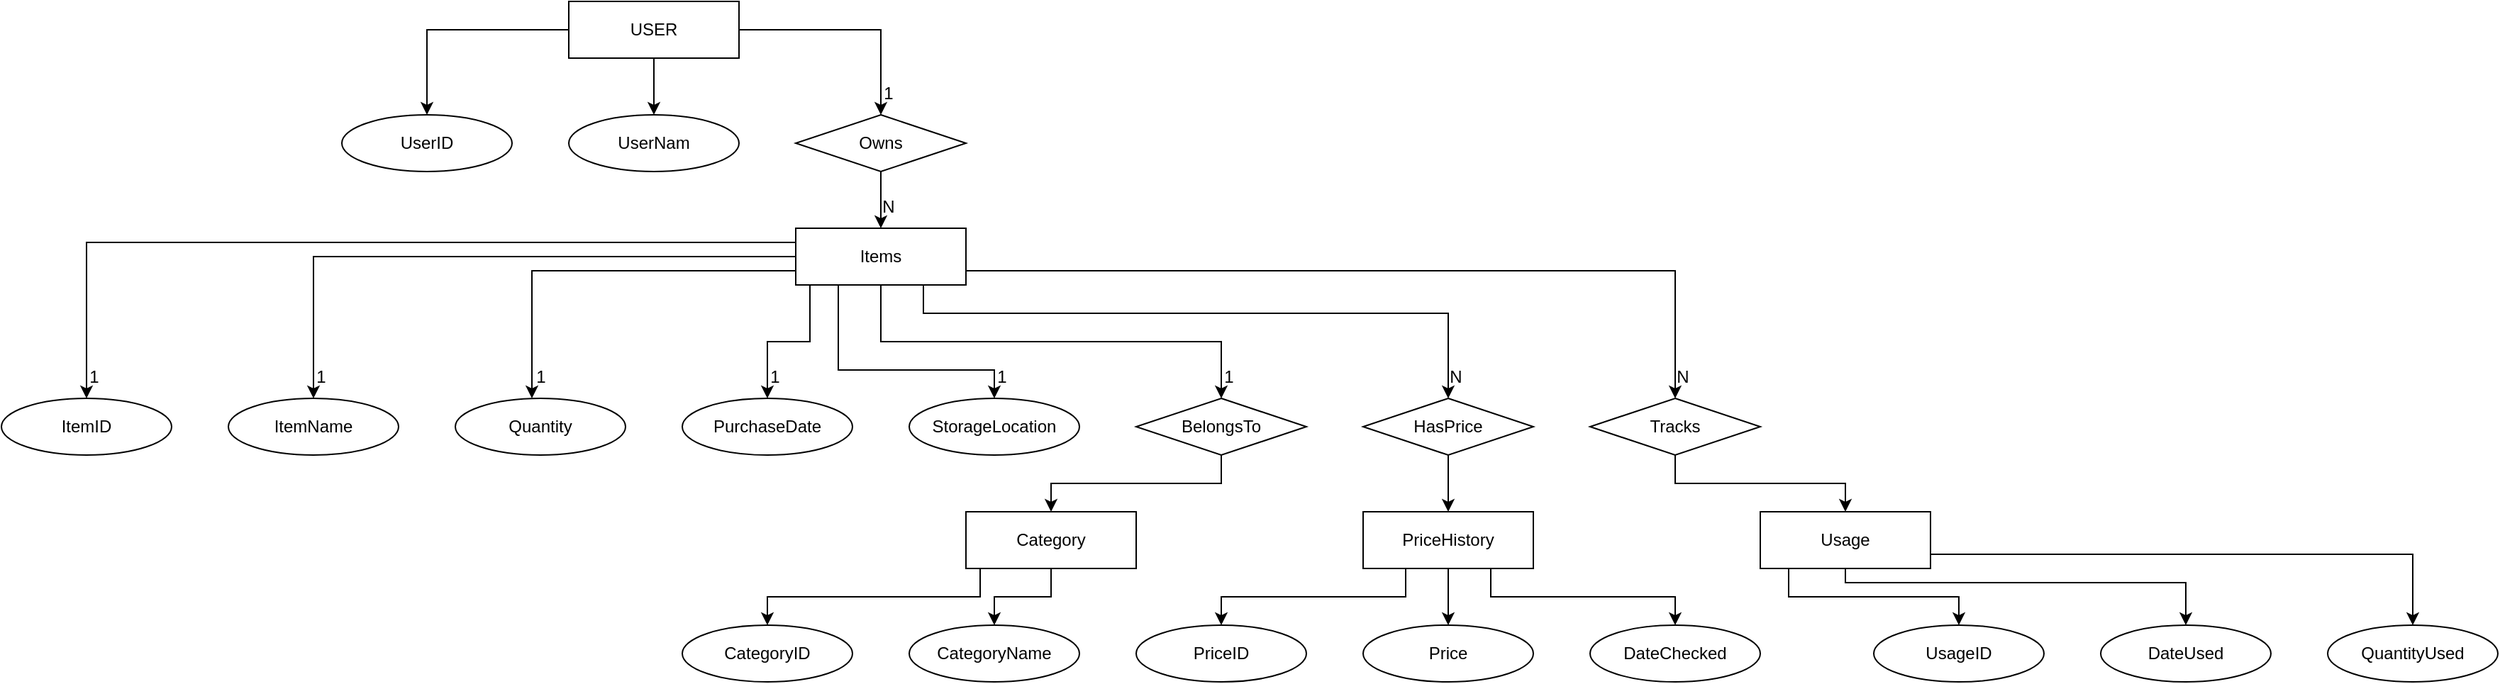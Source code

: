<mxfile version="26.0.10">
  <diagram name="Page-1" id="3lnaKKQOZtjAez9t07IL">
    <mxGraphModel dx="2427" dy="1058" grid="1" gridSize="10" guides="1" tooltips="1" connect="1" arrows="1" fold="1" page="1" pageScale="1" pageWidth="850" pageHeight="1100" math="0" shadow="0">
      <root>
        <mxCell id="0" />
        <mxCell id="1" parent="0" />
        <mxCell id="MjkCWfM-LNGeo4nKaT_e-15" style="edgeStyle=orthogonalEdgeStyle;rounded=0;orthogonalLoop=1;jettySize=auto;html=1;entryX=0.5;entryY=0;entryDx=0;entryDy=0;" edge="1" parent="1" source="MjkCWfM-LNGeo4nKaT_e-9" target="MjkCWfM-LNGeo4nKaT_e-11">
          <mxGeometry relative="1" as="geometry" />
        </mxCell>
        <mxCell id="MjkCWfM-LNGeo4nKaT_e-16" value="" style="edgeStyle=orthogonalEdgeStyle;rounded=0;orthogonalLoop=1;jettySize=auto;html=1;" edge="1" parent="1" source="MjkCWfM-LNGeo4nKaT_e-9" target="MjkCWfM-LNGeo4nKaT_e-10">
          <mxGeometry relative="1" as="geometry" />
        </mxCell>
        <mxCell id="MjkCWfM-LNGeo4nKaT_e-17" style="edgeStyle=orthogonalEdgeStyle;rounded=0;orthogonalLoop=1;jettySize=auto;html=1;entryX=0.5;entryY=0;entryDx=0;entryDy=0;" edge="1" parent="1" source="MjkCWfM-LNGeo4nKaT_e-9" target="MjkCWfM-LNGeo4nKaT_e-14">
          <mxGeometry relative="1" as="geometry" />
        </mxCell>
        <mxCell id="MjkCWfM-LNGeo4nKaT_e-9" value="USER" style="rounded=0;whiteSpace=wrap;html=1;" vertex="1" parent="1">
          <mxGeometry x="160" y="240" width="120" height="40" as="geometry" />
        </mxCell>
        <mxCell id="MjkCWfM-LNGeo4nKaT_e-10" value="UserNam" style="ellipse;whiteSpace=wrap;html=1;" vertex="1" parent="1">
          <mxGeometry x="160" y="320" width="120" height="40" as="geometry" />
        </mxCell>
        <mxCell id="MjkCWfM-LNGeo4nKaT_e-11" value="UserID" style="ellipse;whiteSpace=wrap;html=1;" vertex="1" parent="1">
          <mxGeometry y="320" width="120" height="40" as="geometry" />
        </mxCell>
        <mxCell id="MjkCWfM-LNGeo4nKaT_e-58" style="edgeStyle=orthogonalEdgeStyle;rounded=0;orthogonalLoop=1;jettySize=auto;html=1;exitX=0.5;exitY=1;exitDx=0;exitDy=0;entryX=0.5;entryY=0;entryDx=0;entryDy=0;" edge="1" parent="1" source="MjkCWfM-LNGeo4nKaT_e-14" target="MjkCWfM-LNGeo4nKaT_e-18">
          <mxGeometry relative="1" as="geometry" />
        </mxCell>
        <mxCell id="MjkCWfM-LNGeo4nKaT_e-14" value="Owns" style="rhombus;whiteSpace=wrap;html=1;" vertex="1" parent="1">
          <mxGeometry x="320" y="320" width="120" height="40" as="geometry" />
        </mxCell>
        <mxCell id="MjkCWfM-LNGeo4nKaT_e-50" style="edgeStyle=orthogonalEdgeStyle;rounded=0;orthogonalLoop=1;jettySize=auto;html=1;exitX=0.5;exitY=1;exitDx=0;exitDy=0;entryX=0.5;entryY=0;entryDx=0;entryDy=0;" edge="1" parent="1" source="MjkCWfM-LNGeo4nKaT_e-18" target="MjkCWfM-LNGeo4nKaT_e-25">
          <mxGeometry relative="1" as="geometry" />
        </mxCell>
        <mxCell id="MjkCWfM-LNGeo4nKaT_e-51" style="edgeStyle=orthogonalEdgeStyle;rounded=0;orthogonalLoop=1;jettySize=auto;html=1;exitX=0.75;exitY=1;exitDx=0;exitDy=0;entryX=0.5;entryY=0;entryDx=0;entryDy=0;" edge="1" parent="1" target="MjkCWfM-LNGeo4nKaT_e-26">
          <mxGeometry relative="1" as="geometry">
            <mxPoint x="410" y="430" as="sourcePoint" />
            <mxPoint x="780" y="510" as="targetPoint" />
            <Array as="points">
              <mxPoint x="410" y="460" />
              <mxPoint x="780" y="460" />
            </Array>
          </mxGeometry>
        </mxCell>
        <mxCell id="MjkCWfM-LNGeo4nKaT_e-52" style="edgeStyle=orthogonalEdgeStyle;rounded=0;orthogonalLoop=1;jettySize=auto;html=1;exitX=1;exitY=1;exitDx=0;exitDy=0;entryX=0.5;entryY=0;entryDx=0;entryDy=0;" edge="1" parent="1" source="MjkCWfM-LNGeo4nKaT_e-18" target="MjkCWfM-LNGeo4nKaT_e-34">
          <mxGeometry relative="1" as="geometry">
            <Array as="points">
              <mxPoint x="440" y="430" />
              <mxPoint x="940" y="430" />
            </Array>
          </mxGeometry>
        </mxCell>
        <mxCell id="MjkCWfM-LNGeo4nKaT_e-53" style="edgeStyle=orthogonalEdgeStyle;rounded=0;orthogonalLoop=1;jettySize=auto;html=1;exitX=0.25;exitY=1;exitDx=0;exitDy=0;" edge="1" parent="1" source="MjkCWfM-LNGeo4nKaT_e-18" target="MjkCWfM-LNGeo4nKaT_e-20">
          <mxGeometry relative="1" as="geometry">
            <Array as="points">
              <mxPoint x="350" y="500" />
              <mxPoint x="460" y="500" />
            </Array>
          </mxGeometry>
        </mxCell>
        <mxCell id="MjkCWfM-LNGeo4nKaT_e-54" style="edgeStyle=orthogonalEdgeStyle;rounded=0;orthogonalLoop=1;jettySize=auto;html=1;exitX=0;exitY=1;exitDx=0;exitDy=0;" edge="1" parent="1" source="MjkCWfM-LNGeo4nKaT_e-18" target="MjkCWfM-LNGeo4nKaT_e-19">
          <mxGeometry relative="1" as="geometry">
            <Array as="points">
              <mxPoint x="330" y="440" />
              <mxPoint x="330" y="480" />
              <mxPoint x="300" y="480" />
            </Array>
          </mxGeometry>
        </mxCell>
        <mxCell id="MjkCWfM-LNGeo4nKaT_e-55" style="edgeStyle=orthogonalEdgeStyle;rounded=0;orthogonalLoop=1;jettySize=auto;html=1;exitX=0;exitY=0.5;exitDx=0;exitDy=0;entryX=0.5;entryY=0;entryDx=0;entryDy=0;" edge="1" parent="1" source="MjkCWfM-LNGeo4nKaT_e-18" target="MjkCWfM-LNGeo4nKaT_e-22">
          <mxGeometry relative="1" as="geometry" />
        </mxCell>
        <mxCell id="MjkCWfM-LNGeo4nKaT_e-56" style="edgeStyle=orthogonalEdgeStyle;rounded=0;orthogonalLoop=1;jettySize=auto;html=1;exitX=0;exitY=0;exitDx=0;exitDy=0;entryX=0.5;entryY=0;entryDx=0;entryDy=0;" edge="1" parent="1" source="MjkCWfM-LNGeo4nKaT_e-18" target="MjkCWfM-LNGeo4nKaT_e-23">
          <mxGeometry relative="1" as="geometry">
            <Array as="points">
              <mxPoint x="320" y="410" />
              <mxPoint x="-180" y="410" />
            </Array>
          </mxGeometry>
        </mxCell>
        <mxCell id="MjkCWfM-LNGeo4nKaT_e-18" value="Items" style="rounded=0;whiteSpace=wrap;html=1;" vertex="1" parent="1">
          <mxGeometry x="320" y="400" width="120" height="40" as="geometry" />
        </mxCell>
        <mxCell id="MjkCWfM-LNGeo4nKaT_e-19" value="PurchaseDate" style="ellipse;whiteSpace=wrap;html=1;" vertex="1" parent="1">
          <mxGeometry x="240" y="520" width="120" height="40" as="geometry" />
        </mxCell>
        <mxCell id="MjkCWfM-LNGeo4nKaT_e-20" value="StorageLocation" style="ellipse;whiteSpace=wrap;html=1;" vertex="1" parent="1">
          <mxGeometry x="400" y="520" width="120" height="40" as="geometry" />
        </mxCell>
        <mxCell id="MjkCWfM-LNGeo4nKaT_e-21" value="Quantity" style="ellipse;whiteSpace=wrap;html=1;" vertex="1" parent="1">
          <mxGeometry x="80" y="520" width="120" height="40" as="geometry" />
        </mxCell>
        <mxCell id="MjkCWfM-LNGeo4nKaT_e-22" value="ItemName" style="ellipse;whiteSpace=wrap;html=1;" vertex="1" parent="1">
          <mxGeometry x="-80" y="520" width="120" height="40" as="geometry" />
        </mxCell>
        <mxCell id="MjkCWfM-LNGeo4nKaT_e-23" value="ItemID" style="ellipse;whiteSpace=wrap;html=1;" vertex="1" parent="1">
          <mxGeometry x="-240" y="520" width="120" height="40" as="geometry" />
        </mxCell>
        <mxCell id="MjkCWfM-LNGeo4nKaT_e-24" style="edgeStyle=orthogonalEdgeStyle;rounded=0;orthogonalLoop=1;jettySize=auto;html=1;exitX=0.5;exitY=1;exitDx=0;exitDy=0;" edge="1" parent="1" source="MjkCWfM-LNGeo4nKaT_e-21" target="MjkCWfM-LNGeo4nKaT_e-21">
          <mxGeometry relative="1" as="geometry" />
        </mxCell>
        <mxCell id="MjkCWfM-LNGeo4nKaT_e-49" style="edgeStyle=orthogonalEdgeStyle;rounded=0;orthogonalLoop=1;jettySize=auto;html=1;exitX=0.5;exitY=1;exitDx=0;exitDy=0;entryX=0.5;entryY=0;entryDx=0;entryDy=0;" edge="1" parent="1" source="MjkCWfM-LNGeo4nKaT_e-25" target="MjkCWfM-LNGeo4nKaT_e-27">
          <mxGeometry relative="1" as="geometry" />
        </mxCell>
        <mxCell id="MjkCWfM-LNGeo4nKaT_e-25" value="BelongsTo" style="rhombus;whiteSpace=wrap;html=1;" vertex="1" parent="1">
          <mxGeometry x="560" y="520" width="120" height="40" as="geometry" />
        </mxCell>
        <mxCell id="MjkCWfM-LNGeo4nKaT_e-48" style="edgeStyle=orthogonalEdgeStyle;rounded=0;orthogonalLoop=1;jettySize=auto;html=1;exitX=0.5;exitY=1;exitDx=0;exitDy=0;entryX=0.5;entryY=0;entryDx=0;entryDy=0;" edge="1" parent="1" source="MjkCWfM-LNGeo4nKaT_e-26" target="MjkCWfM-LNGeo4nKaT_e-30">
          <mxGeometry relative="1" as="geometry" />
        </mxCell>
        <mxCell id="MjkCWfM-LNGeo4nKaT_e-26" value="HasPrice" style="rhombus;whiteSpace=wrap;html=1;" vertex="1" parent="1">
          <mxGeometry x="720" y="520" width="120" height="40" as="geometry" />
        </mxCell>
        <mxCell id="MjkCWfM-LNGeo4nKaT_e-45" style="edgeStyle=orthogonalEdgeStyle;rounded=0;orthogonalLoop=1;jettySize=auto;html=1;entryX=0.5;entryY=0;entryDx=0;entryDy=0;" edge="1" parent="1" source="MjkCWfM-LNGeo4nKaT_e-27" target="MjkCWfM-LNGeo4nKaT_e-33">
          <mxGeometry relative="1" as="geometry" />
        </mxCell>
        <mxCell id="MjkCWfM-LNGeo4nKaT_e-46" style="edgeStyle=orthogonalEdgeStyle;rounded=0;orthogonalLoop=1;jettySize=auto;html=1;exitX=0;exitY=1;exitDx=0;exitDy=0;entryX=0.5;entryY=0;entryDx=0;entryDy=0;" edge="1" parent="1" source="MjkCWfM-LNGeo4nKaT_e-27" target="MjkCWfM-LNGeo4nKaT_e-32">
          <mxGeometry relative="1" as="geometry">
            <Array as="points">
              <mxPoint x="450" y="640" />
              <mxPoint x="450" y="660" />
              <mxPoint x="300" y="660" />
            </Array>
          </mxGeometry>
        </mxCell>
        <mxCell id="MjkCWfM-LNGeo4nKaT_e-27" value="Category" style="rounded=0;whiteSpace=wrap;html=1;" vertex="1" parent="1">
          <mxGeometry x="440" y="600" width="120" height="40" as="geometry" />
        </mxCell>
        <mxCell id="MjkCWfM-LNGeo4nKaT_e-28" value="DateChecked" style="ellipse;whiteSpace=wrap;html=1;" vertex="1" parent="1">
          <mxGeometry x="880" y="680" width="120" height="40" as="geometry" />
        </mxCell>
        <mxCell id="MjkCWfM-LNGeo4nKaT_e-29" value="PriceID" style="ellipse;whiteSpace=wrap;html=1;" vertex="1" parent="1">
          <mxGeometry x="560" y="680" width="120" height="40" as="geometry" />
        </mxCell>
        <mxCell id="MjkCWfM-LNGeo4nKaT_e-42" style="edgeStyle=orthogonalEdgeStyle;rounded=0;orthogonalLoop=1;jettySize=auto;html=1;exitX=0.5;exitY=1;exitDx=0;exitDy=0;entryX=0.5;entryY=0;entryDx=0;entryDy=0;" edge="1" parent="1" source="MjkCWfM-LNGeo4nKaT_e-30" target="MjkCWfM-LNGeo4nKaT_e-31">
          <mxGeometry relative="1" as="geometry" />
        </mxCell>
        <mxCell id="MjkCWfM-LNGeo4nKaT_e-43" style="edgeStyle=orthogonalEdgeStyle;rounded=0;orthogonalLoop=1;jettySize=auto;html=1;exitX=0.25;exitY=1;exitDx=0;exitDy=0;entryX=0.5;entryY=0;entryDx=0;entryDy=0;" edge="1" parent="1" source="MjkCWfM-LNGeo4nKaT_e-30" target="MjkCWfM-LNGeo4nKaT_e-29">
          <mxGeometry relative="1" as="geometry" />
        </mxCell>
        <mxCell id="MjkCWfM-LNGeo4nKaT_e-44" style="edgeStyle=orthogonalEdgeStyle;rounded=0;orthogonalLoop=1;jettySize=auto;html=1;exitX=0.75;exitY=1;exitDx=0;exitDy=0;" edge="1" parent="1" source="MjkCWfM-LNGeo4nKaT_e-30" target="MjkCWfM-LNGeo4nKaT_e-28">
          <mxGeometry relative="1" as="geometry" />
        </mxCell>
        <mxCell id="MjkCWfM-LNGeo4nKaT_e-30" value="PriceHistory" style="rounded=0;whiteSpace=wrap;html=1;" vertex="1" parent="1">
          <mxGeometry x="720" y="600" width="120" height="40" as="geometry" />
        </mxCell>
        <mxCell id="MjkCWfM-LNGeo4nKaT_e-31" value="Price" style="ellipse;whiteSpace=wrap;html=1;" vertex="1" parent="1">
          <mxGeometry x="720" y="680" width="120" height="40" as="geometry" />
        </mxCell>
        <mxCell id="MjkCWfM-LNGeo4nKaT_e-32" value="CategoryID" style="ellipse;whiteSpace=wrap;html=1;" vertex="1" parent="1">
          <mxGeometry x="240" y="680" width="120" height="40" as="geometry" />
        </mxCell>
        <mxCell id="MjkCWfM-LNGeo4nKaT_e-33" value="CategoryName" style="ellipse;whiteSpace=wrap;html=1;" vertex="1" parent="1">
          <mxGeometry x="400" y="680" width="120" height="40" as="geometry" />
        </mxCell>
        <mxCell id="MjkCWfM-LNGeo4nKaT_e-47" style="edgeStyle=orthogonalEdgeStyle;rounded=0;orthogonalLoop=1;jettySize=auto;html=1;entryX=0.5;entryY=0;entryDx=0;entryDy=0;" edge="1" parent="1" source="MjkCWfM-LNGeo4nKaT_e-34" target="MjkCWfM-LNGeo4nKaT_e-35">
          <mxGeometry relative="1" as="geometry" />
        </mxCell>
        <mxCell id="MjkCWfM-LNGeo4nKaT_e-34" value="Tracks" style="rhombus;whiteSpace=wrap;html=1;" vertex="1" parent="1">
          <mxGeometry x="880" y="520" width="120" height="40" as="geometry" />
        </mxCell>
        <mxCell id="MjkCWfM-LNGeo4nKaT_e-39" style="edgeStyle=orthogonalEdgeStyle;rounded=0;orthogonalLoop=1;jettySize=auto;html=1;" edge="1" parent="1" source="MjkCWfM-LNGeo4nKaT_e-35" target="MjkCWfM-LNGeo4nKaT_e-36">
          <mxGeometry relative="1" as="geometry">
            <Array as="points">
              <mxPoint x="1020" y="660" />
              <mxPoint x="1140" y="660" />
            </Array>
          </mxGeometry>
        </mxCell>
        <mxCell id="MjkCWfM-LNGeo4nKaT_e-40" style="edgeStyle=orthogonalEdgeStyle;rounded=0;orthogonalLoop=1;jettySize=auto;html=1;exitX=1;exitY=0.5;exitDx=0;exitDy=0;entryX=0.5;entryY=0;entryDx=0;entryDy=0;" edge="1" parent="1" target="MjkCWfM-LNGeo4nKaT_e-37">
          <mxGeometry relative="1" as="geometry">
            <mxPoint x="1120" y="630" as="sourcePoint" />
            <mxPoint x="1300" y="690" as="targetPoint" />
            <Array as="points">
              <mxPoint x="1060" y="630" />
              <mxPoint x="1060" y="650" />
              <mxPoint x="1300" y="650" />
            </Array>
          </mxGeometry>
        </mxCell>
        <mxCell id="MjkCWfM-LNGeo4nKaT_e-41" style="edgeStyle=orthogonalEdgeStyle;rounded=0;orthogonalLoop=1;jettySize=auto;html=1;entryX=0.5;entryY=0;entryDx=0;entryDy=0;" edge="1" parent="1" source="MjkCWfM-LNGeo4nKaT_e-35" target="MjkCWfM-LNGeo4nKaT_e-38">
          <mxGeometry relative="1" as="geometry">
            <Array as="points">
              <mxPoint x="1460" y="630" />
            </Array>
          </mxGeometry>
        </mxCell>
        <mxCell id="MjkCWfM-LNGeo4nKaT_e-35" value="Usage" style="rounded=0;whiteSpace=wrap;html=1;" vertex="1" parent="1">
          <mxGeometry x="1000" y="600" width="120" height="40" as="geometry" />
        </mxCell>
        <mxCell id="MjkCWfM-LNGeo4nKaT_e-36" value="UsageID" style="ellipse;whiteSpace=wrap;html=1;" vertex="1" parent="1">
          <mxGeometry x="1080" y="680" width="120" height="40" as="geometry" />
        </mxCell>
        <mxCell id="MjkCWfM-LNGeo4nKaT_e-37" value="DateUsed" style="ellipse;whiteSpace=wrap;html=1;" vertex="1" parent="1">
          <mxGeometry x="1240" y="680" width="120" height="40" as="geometry" />
        </mxCell>
        <mxCell id="MjkCWfM-LNGeo4nKaT_e-38" value="QuantityUsed" style="ellipse;whiteSpace=wrap;html=1;" vertex="1" parent="1">
          <mxGeometry x="1400" y="680" width="120" height="40" as="geometry" />
        </mxCell>
        <mxCell id="MjkCWfM-LNGeo4nKaT_e-57" style="edgeStyle=orthogonalEdgeStyle;rounded=0;orthogonalLoop=1;jettySize=auto;html=1;exitX=0;exitY=0.75;exitDx=0;exitDy=0;entryX=0.45;entryY=0;entryDx=0;entryDy=0;entryPerimeter=0;" edge="1" parent="1" source="MjkCWfM-LNGeo4nKaT_e-18" target="MjkCWfM-LNGeo4nKaT_e-21">
          <mxGeometry relative="1" as="geometry">
            <Array as="points">
              <mxPoint x="134" y="430" />
            </Array>
          </mxGeometry>
        </mxCell>
        <mxCell id="MjkCWfM-LNGeo4nKaT_e-59" value="1" style="text;html=1;align=center;verticalAlign=middle;resizable=0;points=[];autosize=1;strokeColor=none;fillColor=none;" vertex="1" parent="1">
          <mxGeometry x="370" y="290" width="30" height="30" as="geometry" />
        </mxCell>
        <mxCell id="MjkCWfM-LNGeo4nKaT_e-61" value="N" style="text;html=1;align=center;verticalAlign=middle;resizable=0;points=[];autosize=1;strokeColor=none;fillColor=none;" vertex="1" parent="1">
          <mxGeometry x="370" y="370" width="30" height="30" as="geometry" />
        </mxCell>
        <mxCell id="MjkCWfM-LNGeo4nKaT_e-62" value="1" style="text;html=1;align=center;verticalAlign=middle;resizable=0;points=[];autosize=1;strokeColor=none;fillColor=none;" vertex="1" parent="1">
          <mxGeometry x="-190" y="490" width="30" height="30" as="geometry" />
        </mxCell>
        <mxCell id="MjkCWfM-LNGeo4nKaT_e-63" value="1" style="text;html=1;align=center;verticalAlign=middle;resizable=0;points=[];autosize=1;strokeColor=none;fillColor=none;" vertex="1" parent="1">
          <mxGeometry x="-30" y="490" width="30" height="30" as="geometry" />
        </mxCell>
        <mxCell id="MjkCWfM-LNGeo4nKaT_e-64" value="1" style="text;html=1;align=center;verticalAlign=middle;resizable=0;points=[];autosize=1;strokeColor=none;fillColor=none;" vertex="1" parent="1">
          <mxGeometry x="125" y="490" width="30" height="30" as="geometry" />
        </mxCell>
        <mxCell id="MjkCWfM-LNGeo4nKaT_e-65" value="1" style="text;html=1;align=center;verticalAlign=middle;resizable=0;points=[];autosize=1;strokeColor=none;fillColor=none;" vertex="1" parent="1">
          <mxGeometry x="290" y="490" width="30" height="30" as="geometry" />
        </mxCell>
        <mxCell id="MjkCWfM-LNGeo4nKaT_e-66" value="1" style="text;html=1;align=center;verticalAlign=middle;resizable=0;points=[];autosize=1;strokeColor=none;fillColor=none;" vertex="1" parent="1">
          <mxGeometry x="450" y="490" width="30" height="30" as="geometry" />
        </mxCell>
        <mxCell id="MjkCWfM-LNGeo4nKaT_e-67" value="1" style="text;html=1;align=center;verticalAlign=middle;resizable=0;points=[];autosize=1;strokeColor=none;fillColor=none;" vertex="1" parent="1">
          <mxGeometry x="610" y="490" width="30" height="30" as="geometry" />
        </mxCell>
        <mxCell id="MjkCWfM-LNGeo4nKaT_e-69" value="N" style="text;html=1;align=center;verticalAlign=middle;resizable=0;points=[];autosize=1;strokeColor=none;fillColor=none;" vertex="1" parent="1">
          <mxGeometry x="770" y="490" width="30" height="30" as="geometry" />
        </mxCell>
        <mxCell id="MjkCWfM-LNGeo4nKaT_e-70" value="N" style="text;html=1;align=center;verticalAlign=middle;resizable=0;points=[];autosize=1;strokeColor=none;fillColor=none;" vertex="1" parent="1">
          <mxGeometry x="930" y="490" width="30" height="30" as="geometry" />
        </mxCell>
      </root>
    </mxGraphModel>
  </diagram>
</mxfile>
